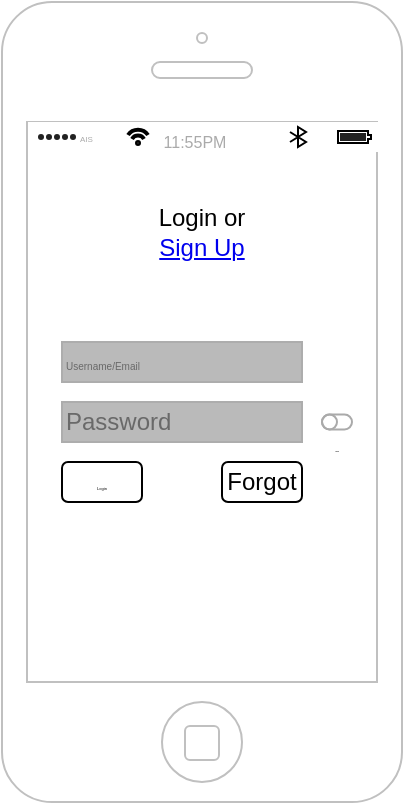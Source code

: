 <mxfile version="21.4.0" type="github">
  <diagram name="Page-1" id="B1b4Kk_K3aIzqKwMmGGo">
    <mxGraphModel dx="1434" dy="782" grid="1" gridSize="10" guides="1" tooltips="1" connect="1" arrows="1" fold="1" page="1" pageScale="1" pageWidth="850" pageHeight="1100" math="0" shadow="0">
      <root>
        <mxCell id="0" />
        <mxCell id="1" parent="0" />
        <mxCell id="AiorEY5EYVlcGgDcvZ3l-1" value="" style="html=1;verticalLabelPosition=bottom;labelBackgroundColor=#ffffff;verticalAlign=top;shadow=0;dashed=0;strokeWidth=1;shape=mxgraph.ios7.misc.iphone;strokeColor=#c0c0c0;" vertex="1" parent="1">
          <mxGeometry x="210" y="150" width="200" height="400" as="geometry" />
        </mxCell>
        <mxCell id="AiorEY5EYVlcGgDcvZ3l-3" value="" style="html=1;strokeWidth=1;shadow=0;dashed=0;shape=mxgraph.ios7ui.appBar;fillColor=#ffffff;gradientColor=none;sketch=0;hachureGap=4;pointerEvents=0;" vertex="1" parent="1">
          <mxGeometry x="223" y="210.0" width="175" height="15" as="geometry" />
        </mxCell>
        <mxCell id="AiorEY5EYVlcGgDcvZ3l-4" value="&lt;div&gt;AIS&lt;/div&gt;" style="shape=rect;sketch=0;align=left;fontSize=8;spacingLeft=24;fontSize=4;fontColor=#aaaaaa;strokeColor=none;fillColor=none;spacingTop=4;hachureGap=4;pointerEvents=0;html=1;" vertex="1" parent="AiorEY5EYVlcGgDcvZ3l-3">
          <mxGeometry y="0.5" width="50" height="13" relative="1" as="geometry">
            <mxPoint y="-7" as="offset" />
          </mxGeometry>
        </mxCell>
        <mxCell id="AiorEY5EYVlcGgDcvZ3l-5" value="11:55PM" style="shape=rect;sketch=0;fontSize=8;fontColor=#aaaaaa;strokeColor=none;fillColor=none;spacingTop=4;hachureGap=4;pointerEvents=0;html=1;" vertex="1" parent="AiorEY5EYVlcGgDcvZ3l-3">
          <mxGeometry x="0.5" y="0.5" width="50" height="13" relative="1" as="geometry">
            <mxPoint x="-30" y="-6.5" as="offset" />
          </mxGeometry>
        </mxCell>
        <mxCell id="AiorEY5EYVlcGgDcvZ3l-7" value="Login or &lt;font color=&quot;#007fff&quot;&gt;&lt;a href=&quot;data:page/id,B1b4Kk_K3aIzqKwMmGGo&quot;&gt;Sign Up&lt;/a&gt;&lt;/font&gt;" style="text;html=1;strokeColor=none;fillColor=none;align=center;verticalAlign=middle;whiteSpace=wrap;rounded=0;" vertex="1" parent="1">
          <mxGeometry x="280" y="250" width="60" height="30" as="geometry" />
        </mxCell>
        <mxCell id="AiorEY5EYVlcGgDcvZ3l-8" value="&lt;div align=&quot;left&quot;&gt;&lt;font style=&quot;font-size: 5px;&quot; color=&quot;#696969&quot;&gt;Username/Email&lt;/font&gt;&lt;font color=&quot;#696969&quot;&gt;&lt;br&gt;&lt;/font&gt;&lt;/div&gt;" style="rounded=0;whiteSpace=wrap;html=1;strokeColor=#ADADAD;gradientColor=none;fillColor=#BABABA;align=left;" vertex="1" parent="1">
          <mxGeometry x="240" y="320" width="120" height="20" as="geometry" />
        </mxCell>
        <mxCell id="AiorEY5EYVlcGgDcvZ3l-9" value="&lt;font color=&quot;#696969&quot;&gt;Password&lt;/font&gt;" style="rounded=0;whiteSpace=wrap;html=1;strokeColor=#ADADAD;gradientColor=none;fillColor=#BABABA;align=left;" vertex="1" parent="1">
          <mxGeometry x="240" y="350" width="120" height="20" as="geometry" />
        </mxCell>
        <mxCell id="AiorEY5EYVlcGgDcvZ3l-12" value="&lt;font style=&quot;font-size: 2px;&quot;&gt;Login&lt;/font&gt;" style="rounded=1;whiteSpace=wrap;html=1;" vertex="1" parent="1">
          <mxGeometry x="240" y="380" width="40" height="20" as="geometry" />
        </mxCell>
        <mxCell id="AiorEY5EYVlcGgDcvZ3l-13" value="" style="html=1;verticalLabelPosition=bottom;labelBackgroundColor=#ffffff;verticalAlign=top;shadow=0;dashed=0;strokeWidth=1;shape=mxgraph.ios7ui.onOffButton;buttonState=off;strokeColor=#38D145;strokeColor2=#aaaaaa;fillColor=#38D145;fillColor2=#ffffff;" vertex="1" parent="1">
          <mxGeometry x="370" y="356.25" width="10" height="7.5" as="geometry" />
        </mxCell>
        <mxCell id="AiorEY5EYVlcGgDcvZ3l-15" value="Forgot" style="rounded=1;whiteSpace=wrap;html=1;" vertex="1" parent="1">
          <mxGeometry x="320" y="380" width="40" height="20" as="geometry" />
        </mxCell>
        <mxCell id="AiorEY5EYVlcGgDcvZ3l-16" value="&lt;font style=&quot;font-size: 1px;&quot;&gt;Hide&lt;/font&gt;" style="text;html=1;strokeColor=none;fillColor=none;align=center;verticalAlign=middle;whiteSpace=wrap;rounded=0;" vertex="1" parent="1">
          <mxGeometry x="360" y="363.75" width="35" height="14" as="geometry" />
        </mxCell>
      </root>
    </mxGraphModel>
  </diagram>
</mxfile>
